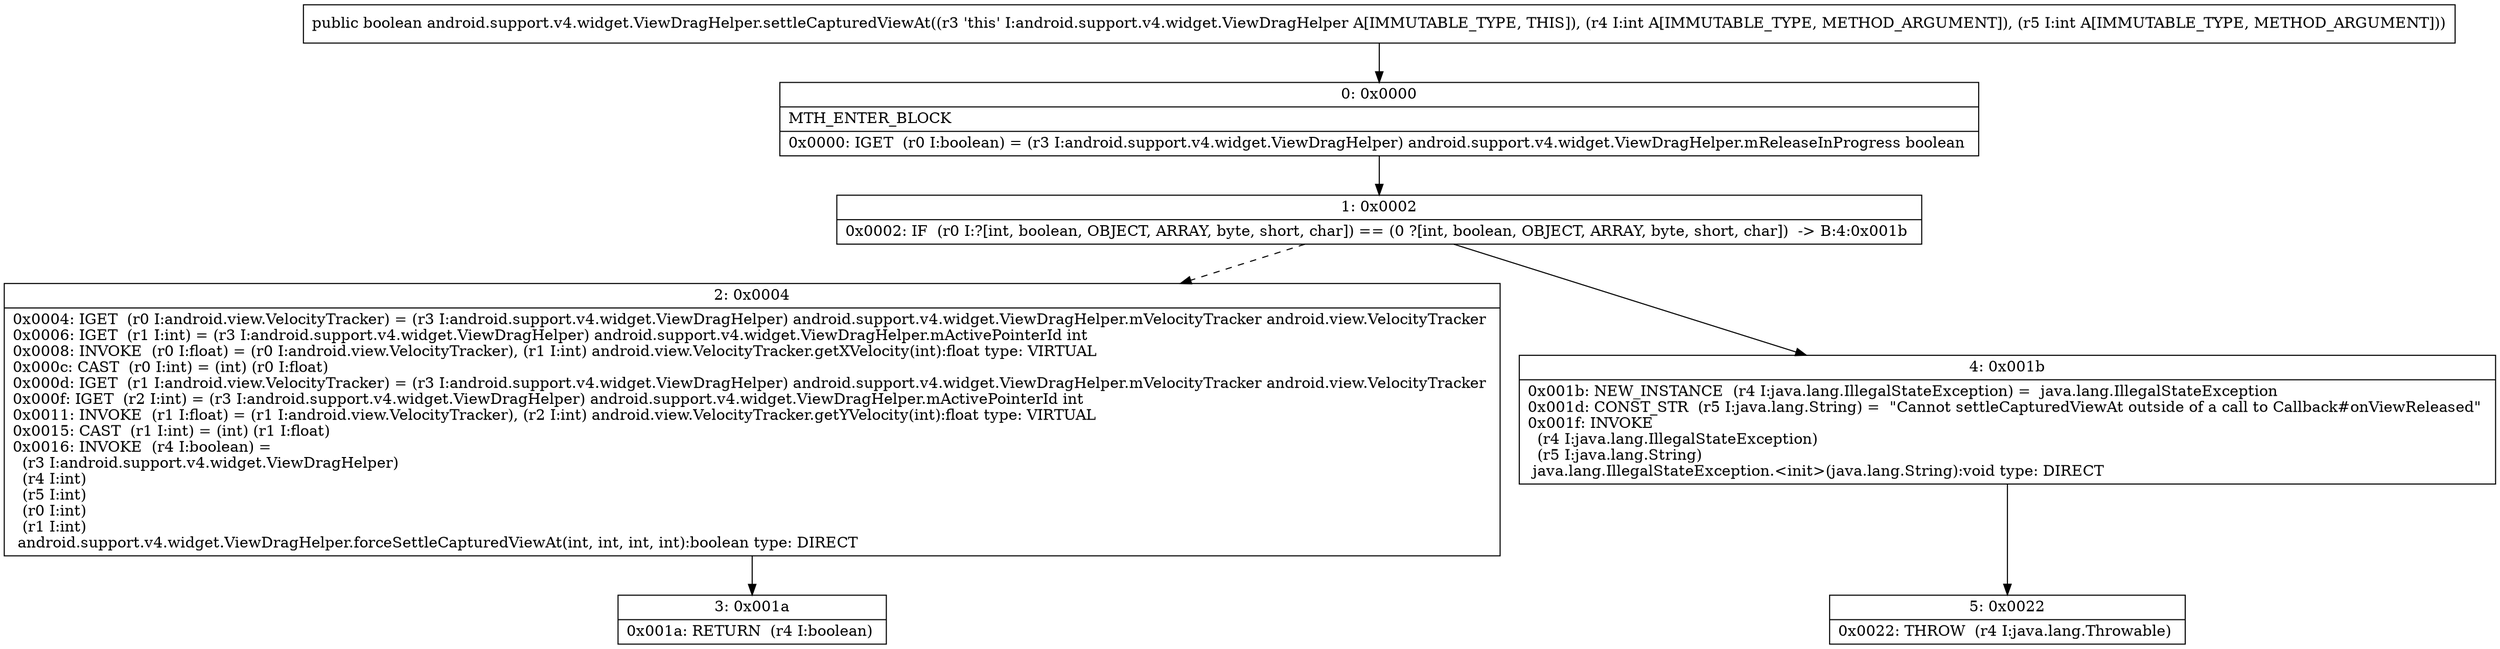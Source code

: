 digraph "CFG forandroid.support.v4.widget.ViewDragHelper.settleCapturedViewAt(II)Z" {
Node_0 [shape=record,label="{0\:\ 0x0000|MTH_ENTER_BLOCK\l|0x0000: IGET  (r0 I:boolean) = (r3 I:android.support.v4.widget.ViewDragHelper) android.support.v4.widget.ViewDragHelper.mReleaseInProgress boolean \l}"];
Node_1 [shape=record,label="{1\:\ 0x0002|0x0002: IF  (r0 I:?[int, boolean, OBJECT, ARRAY, byte, short, char]) == (0 ?[int, boolean, OBJECT, ARRAY, byte, short, char])  \-\> B:4:0x001b \l}"];
Node_2 [shape=record,label="{2\:\ 0x0004|0x0004: IGET  (r0 I:android.view.VelocityTracker) = (r3 I:android.support.v4.widget.ViewDragHelper) android.support.v4.widget.ViewDragHelper.mVelocityTracker android.view.VelocityTracker \l0x0006: IGET  (r1 I:int) = (r3 I:android.support.v4.widget.ViewDragHelper) android.support.v4.widget.ViewDragHelper.mActivePointerId int \l0x0008: INVOKE  (r0 I:float) = (r0 I:android.view.VelocityTracker), (r1 I:int) android.view.VelocityTracker.getXVelocity(int):float type: VIRTUAL \l0x000c: CAST  (r0 I:int) = (int) (r0 I:float) \l0x000d: IGET  (r1 I:android.view.VelocityTracker) = (r3 I:android.support.v4.widget.ViewDragHelper) android.support.v4.widget.ViewDragHelper.mVelocityTracker android.view.VelocityTracker \l0x000f: IGET  (r2 I:int) = (r3 I:android.support.v4.widget.ViewDragHelper) android.support.v4.widget.ViewDragHelper.mActivePointerId int \l0x0011: INVOKE  (r1 I:float) = (r1 I:android.view.VelocityTracker), (r2 I:int) android.view.VelocityTracker.getYVelocity(int):float type: VIRTUAL \l0x0015: CAST  (r1 I:int) = (int) (r1 I:float) \l0x0016: INVOKE  (r4 I:boolean) = \l  (r3 I:android.support.v4.widget.ViewDragHelper)\l  (r4 I:int)\l  (r5 I:int)\l  (r0 I:int)\l  (r1 I:int)\l android.support.v4.widget.ViewDragHelper.forceSettleCapturedViewAt(int, int, int, int):boolean type: DIRECT \l}"];
Node_3 [shape=record,label="{3\:\ 0x001a|0x001a: RETURN  (r4 I:boolean) \l}"];
Node_4 [shape=record,label="{4\:\ 0x001b|0x001b: NEW_INSTANCE  (r4 I:java.lang.IllegalStateException) =  java.lang.IllegalStateException \l0x001d: CONST_STR  (r5 I:java.lang.String) =  \"Cannot settleCapturedViewAt outside of a call to Callback#onViewReleased\" \l0x001f: INVOKE  \l  (r4 I:java.lang.IllegalStateException)\l  (r5 I:java.lang.String)\l java.lang.IllegalStateException.\<init\>(java.lang.String):void type: DIRECT \l}"];
Node_5 [shape=record,label="{5\:\ 0x0022|0x0022: THROW  (r4 I:java.lang.Throwable) \l}"];
MethodNode[shape=record,label="{public boolean android.support.v4.widget.ViewDragHelper.settleCapturedViewAt((r3 'this' I:android.support.v4.widget.ViewDragHelper A[IMMUTABLE_TYPE, THIS]), (r4 I:int A[IMMUTABLE_TYPE, METHOD_ARGUMENT]), (r5 I:int A[IMMUTABLE_TYPE, METHOD_ARGUMENT])) }"];
MethodNode -> Node_0;
Node_0 -> Node_1;
Node_1 -> Node_2[style=dashed];
Node_1 -> Node_4;
Node_2 -> Node_3;
Node_4 -> Node_5;
}

